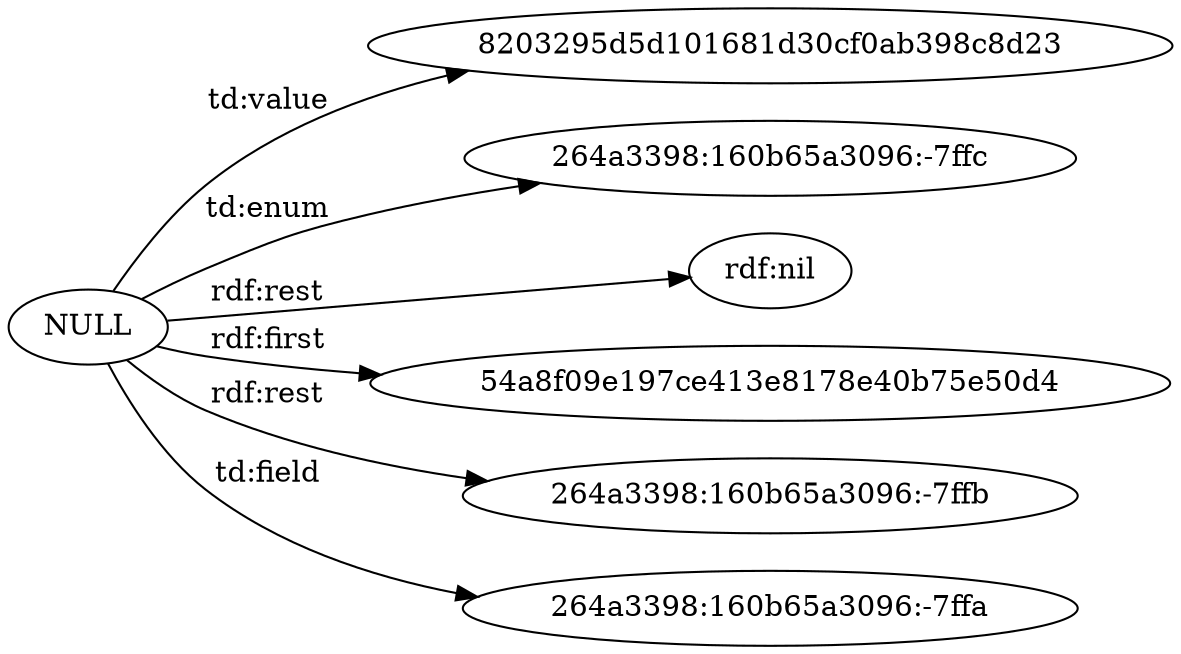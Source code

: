 digraph ar2dtool_diagram { 
rankdir=LR;
size="1501"
	"NULL" -> "8203295d5d101681d30cf0ab398c8d23" [ label = "td:value" ];
	"NULL" -> "264a3398:160b65a3096:-7ffc" [ label = "td:enum" ];
	"NULL" -> "rdf:nil" [ label = "rdf:rest" ];
	"NULL" -> "54a8f09e197ce413e8178e40b75e50d4" [ label = "rdf:first" ];
	"NULL" -> "264a3398:160b65a3096:-7ffb" [ label = "rdf:rest" ];
	"NULL" -> "264a3398:160b65a3096:-7ffa" [ label = "td:field" ];

}
